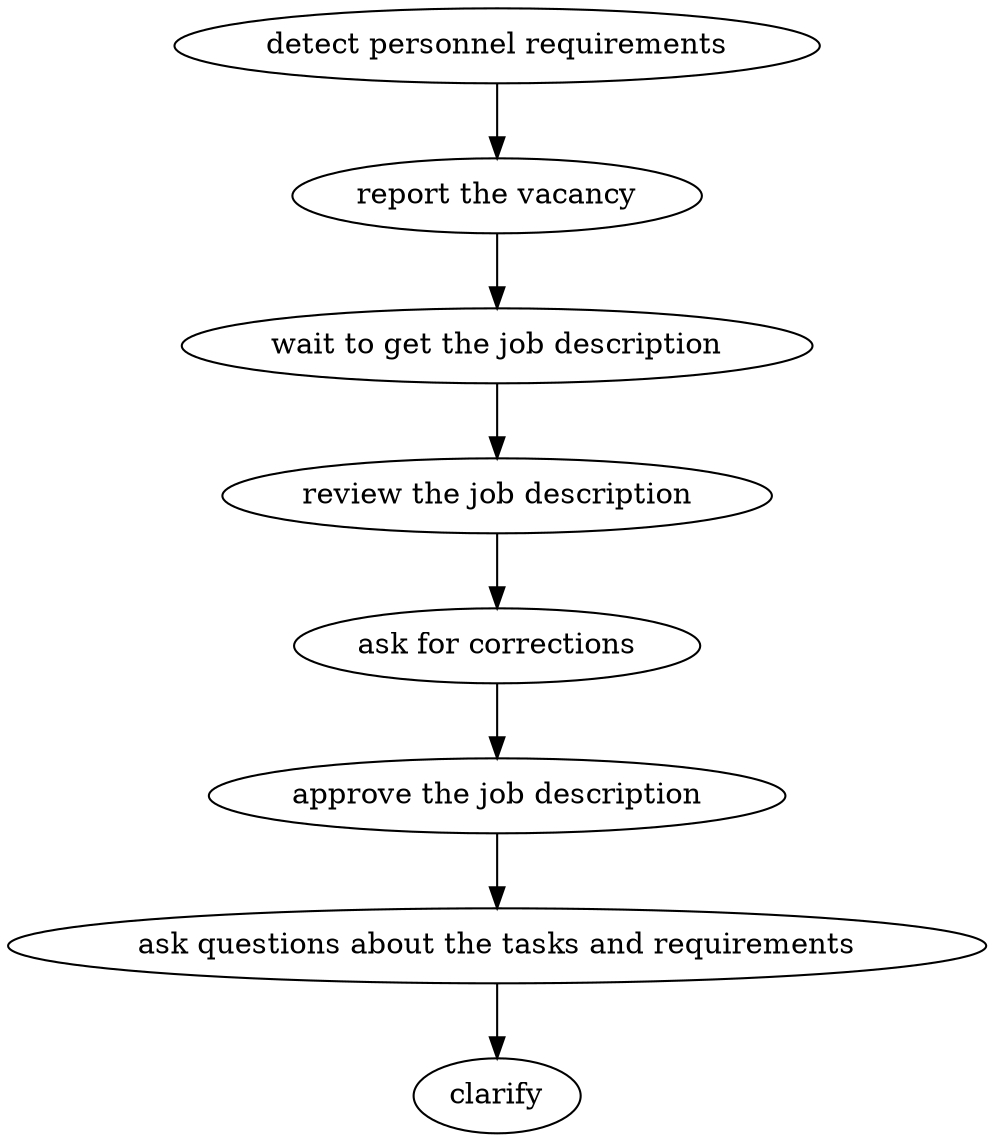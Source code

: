strict digraph "doc-8.3" {
	graph [name="doc-8.3"];
	"detect personnel requirements"	[attrs="{'type': 'Activity', 'label': 'detect personnel requirements'}"];
	"report the vacancy"	[attrs="{'type': 'Activity', 'label': 'report the vacancy'}"];
	"detect personnel requirements" -> "report the vacancy"	[attrs="{'type': 'flow', 'label': 'flow'}"];
	"wait to get the job description"	[attrs="{'type': 'Activity', 'label': 'wait to get the job description'}"];
	"report the vacancy" -> "wait to get the job description"	[attrs="{'type': 'flow', 'label': 'flow'}"];
	"review the job description"	[attrs="{'type': 'Activity', 'label': 'review the job description'}"];
	"wait to get the job description" -> "review the job description"	[attrs="{'type': 'flow', 'label': 'flow'}"];
	"ask for corrections"	[attrs="{'type': 'Activity', 'label': 'ask for corrections'}"];
	"review the job description" -> "ask for corrections"	[attrs="{'type': 'flow', 'label': 'flow'}"];
	"approve the job description"	[attrs="{'type': 'Activity', 'label': 'approve the job description'}"];
	"ask for corrections" -> "approve the job description"	[attrs="{'type': 'flow', 'label': 'flow'}"];
	"ask questions about the tasks and requirements"	[attrs="{'type': 'Activity', 'label': 'ask questions about the tasks and requirements'}"];
	"approve the job description" -> "ask questions about the tasks and requirements"	[attrs="{'type': 'flow', 'label': 'flow'}"];
	clarify	[attrs="{'type': 'Activity', 'label': 'clarify'}"];
	"ask questions about the tasks and requirements" -> clarify	[attrs="{'type': 'flow', 'label': 'flow'}"];
}
